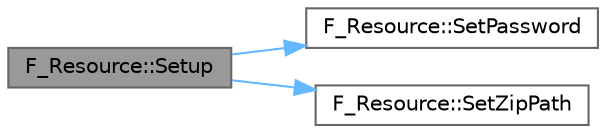 digraph "F_Resource::Setup"
{
 // LATEX_PDF_SIZE
  bgcolor="transparent";
  edge [fontname=Helvetica,fontsize=10,labelfontname=Helvetica,labelfontsize=10];
  node [fontname=Helvetica,fontsize=10,shape=box,height=0.2,width=0.4];
  rankdir="LR";
  Node1 [id="Node000001",label="F_Resource::Setup",height=0.2,width=0.4,color="gray40", fillcolor="grey60", style="filled", fontcolor="black",tooltip="设置压缩包"];
  Node1 -> Node2 [id="edge1_Node000001_Node000002",color="steelblue1",style="solid",tooltip=" "];
  Node2 [id="Node000002",label="F_Resource::SetPassword",height=0.2,width=0.4,color="grey40", fillcolor="white", style="filled",URL="$class_f___resource.html#aed3b9a702966621e23df561d1a5bf396",tooltip="设置压缩包密码"];
  Node1 -> Node3 [id="edge2_Node000001_Node000003",color="steelblue1",style="solid",tooltip=" "];
  Node3 [id="Node000003",label="F_Resource::SetZipPath",height=0.2,width=0.4,color="grey40", fillcolor="white", style="filled",URL="$class_f___resource.html#a40da082f757652e8d46be73da070730e",tooltip="设置zip路径"];
}
